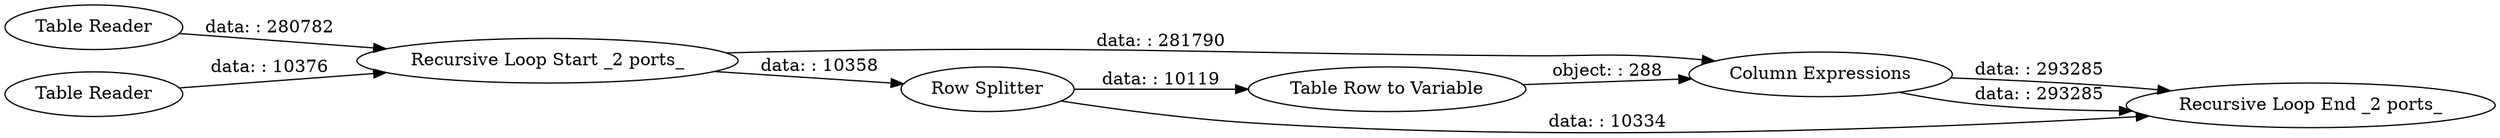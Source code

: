 digraph {
	"-5899072988076518_164" [label="Table Reader"]
	"-5899072988076518_163" [label="Recursive Loop End _2 ports_"]
	"-5899072988076518_160" [label="Recursive Loop Start _2 ports_"]
	"-5899072988076518_165" [label="Table Reader"]
	"-5899072988076518_162" [label="Table Row to Variable"]
	"-5899072988076518_56" [label="Column Expressions"]
	"-5899072988076518_161" [label="Row Splitter"]
	"-5899072988076518_56" -> "-5899072988076518_163" [label="data: : 293285"]
	"-5899072988076518_160" -> "-5899072988076518_161" [label="data: : 10358"]
	"-5899072988076518_165" -> "-5899072988076518_160" [label="data: : 10376"]
	"-5899072988076518_161" -> "-5899072988076518_162" [label="data: : 10119"]
	"-5899072988076518_161" -> "-5899072988076518_163" [label="data: : 10334"]
	"-5899072988076518_162" -> "-5899072988076518_56" [label="object: : 288"]
	"-5899072988076518_164" -> "-5899072988076518_160" [label="data: : 280782"]
	"-5899072988076518_160" -> "-5899072988076518_56" [label="data: : 281790"]
	"-5899072988076518_56" -> "-5899072988076518_163" [label="data: : 293285"]
	rankdir=LR
}

